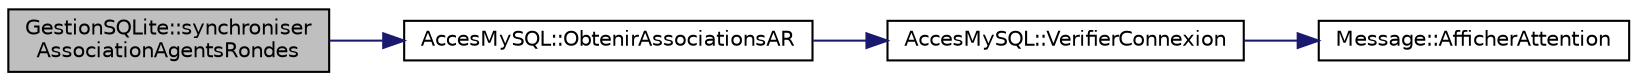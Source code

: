 digraph "GestionSQLite::synchroniserAssociationAgentsRondes"
{
 // LATEX_PDF_SIZE
  edge [fontname="Helvetica",fontsize="10",labelfontname="Helvetica",labelfontsize="10"];
  node [fontname="Helvetica",fontsize="10",shape=record];
  rankdir="LR";
  Node1 [label="GestionSQLite::synchroniser\lAssociationAgentsRondes",height=0.2,width=0.4,color="black", fillcolor="grey75", style="filled", fontcolor="black",tooltip="GestionSQLite::synchroniserAssociationAgentsRondes Cette méthode permet de synchroniser les données c..."];
  Node1 -> Node2 [color="midnightblue",fontsize="10",style="solid"];
  Node2 [label="AccesMySQL::ObtenirAssociationsAR",height=0.2,width=0.4,color="black", fillcolor="white", style="filled",URL="$class_acces_my_s_q_l.html#a74a52a60bdf15437f6bab44c9b47d5c7",tooltip=" "];
  Node2 -> Node3 [color="midnightblue",fontsize="10",style="solid"];
  Node3 [label="AccesMySQL::VerifierConnexion",height=0.2,width=0.4,color="black", fillcolor="white", style="filled",URL="$class_acces_my_s_q_l.html#ae2b42d87939b253b3cccb1a69b49cc51",tooltip=" "];
  Node3 -> Node4 [color="midnightblue",fontsize="10",style="solid"];
  Node4 [label="Message::AfficherAttention",height=0.2,width=0.4,color="black", fillcolor="white", style="filled",URL="$class_message.html#ac86f47b97c03cd86df0f23a28ea8a0a9",tooltip="Message::AfficherAttention Permet d'afficher l'information passé en paramètre dans un popup avec une ..."];
}
